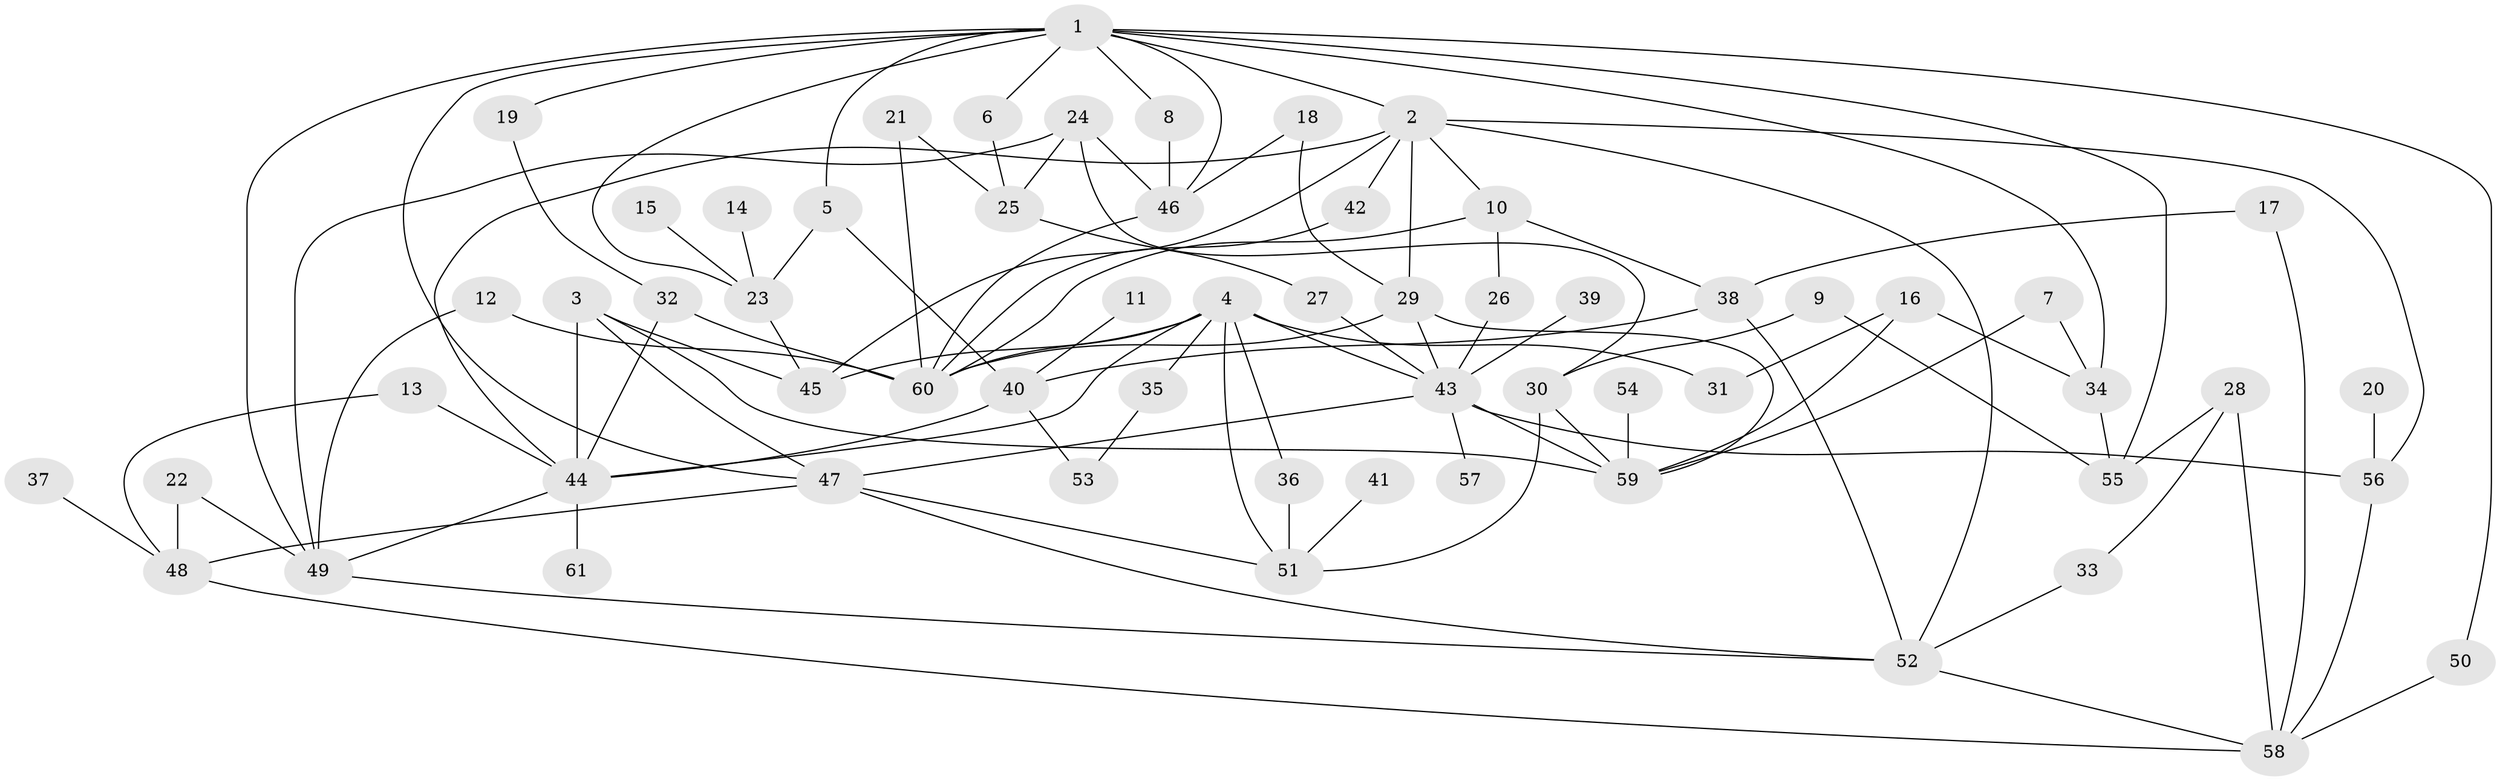 // original degree distribution, {7: 0.024793388429752067, 6: 0.06611570247933884, 3: 0.21487603305785125, 5: 0.049586776859504134, 4: 0.12396694214876033, 2: 0.3140495867768595, 1: 0.2066115702479339}
// Generated by graph-tools (version 1.1) at 2025/25/03/09/25 03:25:26]
// undirected, 61 vertices, 108 edges
graph export_dot {
graph [start="1"]
  node [color=gray90,style=filled];
  1;
  2;
  3;
  4;
  5;
  6;
  7;
  8;
  9;
  10;
  11;
  12;
  13;
  14;
  15;
  16;
  17;
  18;
  19;
  20;
  21;
  22;
  23;
  24;
  25;
  26;
  27;
  28;
  29;
  30;
  31;
  32;
  33;
  34;
  35;
  36;
  37;
  38;
  39;
  40;
  41;
  42;
  43;
  44;
  45;
  46;
  47;
  48;
  49;
  50;
  51;
  52;
  53;
  54;
  55;
  56;
  57;
  58;
  59;
  60;
  61;
  1 -- 2 [weight=1.0];
  1 -- 5 [weight=1.0];
  1 -- 6 [weight=1.0];
  1 -- 8 [weight=1.0];
  1 -- 19 [weight=1.0];
  1 -- 23 [weight=1.0];
  1 -- 34 [weight=1.0];
  1 -- 46 [weight=1.0];
  1 -- 47 [weight=1.0];
  1 -- 49 [weight=1.0];
  1 -- 50 [weight=1.0];
  1 -- 55 [weight=1.0];
  2 -- 10 [weight=1.0];
  2 -- 29 [weight=1.0];
  2 -- 42 [weight=1.0];
  2 -- 44 [weight=1.0];
  2 -- 45 [weight=1.0];
  2 -- 52 [weight=1.0];
  2 -- 56 [weight=1.0];
  3 -- 44 [weight=1.0];
  3 -- 45 [weight=1.0];
  3 -- 47 [weight=1.0];
  3 -- 59 [weight=1.0];
  4 -- 31 [weight=1.0];
  4 -- 35 [weight=1.0];
  4 -- 36 [weight=1.0];
  4 -- 43 [weight=1.0];
  4 -- 44 [weight=1.0];
  4 -- 45 [weight=1.0];
  4 -- 51 [weight=1.0];
  4 -- 60 [weight=1.0];
  5 -- 23 [weight=1.0];
  5 -- 40 [weight=1.0];
  6 -- 25 [weight=1.0];
  7 -- 34 [weight=1.0];
  7 -- 59 [weight=1.0];
  8 -- 46 [weight=1.0];
  9 -- 30 [weight=1.0];
  9 -- 55 [weight=1.0];
  10 -- 26 [weight=1.0];
  10 -- 38 [weight=1.0];
  10 -- 60 [weight=1.0];
  11 -- 40 [weight=1.0];
  12 -- 49 [weight=1.0];
  12 -- 60 [weight=1.0];
  13 -- 44 [weight=1.0];
  13 -- 48 [weight=1.0];
  14 -- 23 [weight=1.0];
  15 -- 23 [weight=1.0];
  16 -- 31 [weight=1.0];
  16 -- 34 [weight=1.0];
  16 -- 59 [weight=1.0];
  17 -- 38 [weight=1.0];
  17 -- 58 [weight=1.0];
  18 -- 29 [weight=1.0];
  18 -- 46 [weight=1.0];
  19 -- 32 [weight=1.0];
  20 -- 56 [weight=1.0];
  21 -- 25 [weight=1.0];
  21 -- 60 [weight=1.0];
  22 -- 48 [weight=1.0];
  22 -- 49 [weight=1.0];
  23 -- 45 [weight=1.0];
  24 -- 25 [weight=1.0];
  24 -- 30 [weight=1.0];
  24 -- 46 [weight=1.0];
  24 -- 49 [weight=1.0];
  25 -- 27 [weight=1.0];
  26 -- 43 [weight=1.0];
  27 -- 43 [weight=1.0];
  28 -- 33 [weight=1.0];
  28 -- 55 [weight=1.0];
  28 -- 58 [weight=1.0];
  29 -- 43 [weight=1.0];
  29 -- 59 [weight=1.0];
  29 -- 60 [weight=2.0];
  30 -- 51 [weight=1.0];
  30 -- 59 [weight=1.0];
  32 -- 44 [weight=1.0];
  32 -- 60 [weight=1.0];
  33 -- 52 [weight=1.0];
  34 -- 55 [weight=1.0];
  35 -- 53 [weight=1.0];
  36 -- 51 [weight=1.0];
  37 -- 48 [weight=1.0];
  38 -- 40 [weight=1.0];
  38 -- 52 [weight=1.0];
  39 -- 43 [weight=1.0];
  40 -- 44 [weight=1.0];
  40 -- 53 [weight=1.0];
  41 -- 51 [weight=1.0];
  42 -- 60 [weight=1.0];
  43 -- 47 [weight=1.0];
  43 -- 56 [weight=1.0];
  43 -- 57 [weight=1.0];
  43 -- 59 [weight=1.0];
  44 -- 49 [weight=1.0];
  44 -- 61 [weight=1.0];
  46 -- 60 [weight=1.0];
  47 -- 48 [weight=1.0];
  47 -- 51 [weight=1.0];
  47 -- 52 [weight=1.0];
  48 -- 58 [weight=1.0];
  49 -- 52 [weight=1.0];
  50 -- 58 [weight=1.0];
  52 -- 58 [weight=1.0];
  54 -- 59 [weight=1.0];
  56 -- 58 [weight=1.0];
}
